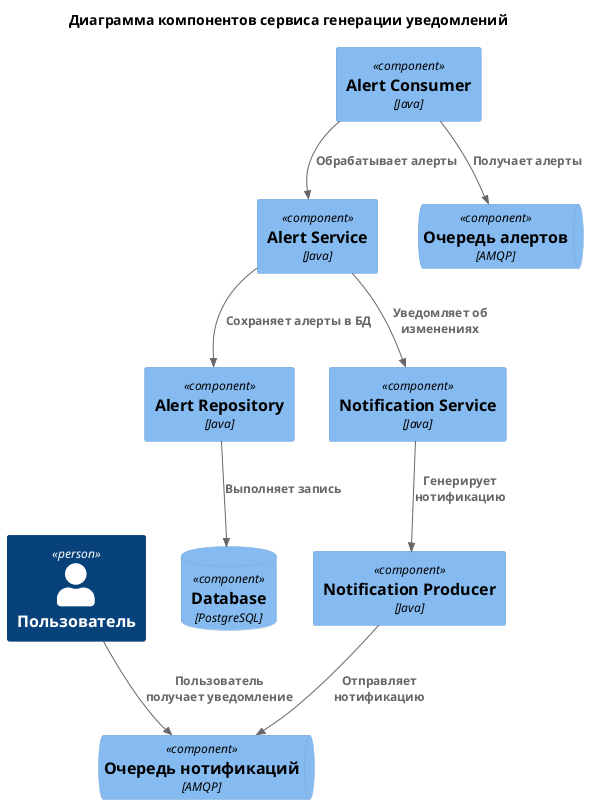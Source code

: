 @startuml
!include <C4/C4_Component>

title Диаграмма компонентов сервиса генерации уведомлений

Person(user, "Пользователь")

Component(alert_consumer, "Alert Consumer", "Java")
Component(alert_service, "Alert Service", "Java")
Component(alert_repository, "Alert Repository", "Java")
Component(notification_service, "Notification Service", "Java")
Component(notification_producer, "Notification Producer", "Java")
ComponentDb(database, "Database", "PostgreSQL")

ComponentQueue(alert_queue, "Очередь алертов", "AMQP")
ComponentQueue(notification_queue, "Очередь нотификаций", "AMQP")

Rel(alert_consumer, alert_queue, "Получает алерты")
Rel(alert_consumer, alert_service, "Обрабатывает алерты")
Rel(alert_service, alert_repository, "Сохраняет алерты в БД")
Rel(alert_repository, database, "Выполняет запись")
Rel(alert_service, notification_service, "Уведомляет об изменениях")
Rel(notification_service, notification_producer, "Генерирует нотификацию")
Rel(notification_producer, notification_queue, "Отправляет нотификацию")
Rel(user, notification_queue, "Пользователь получает уведомление")
@enduml